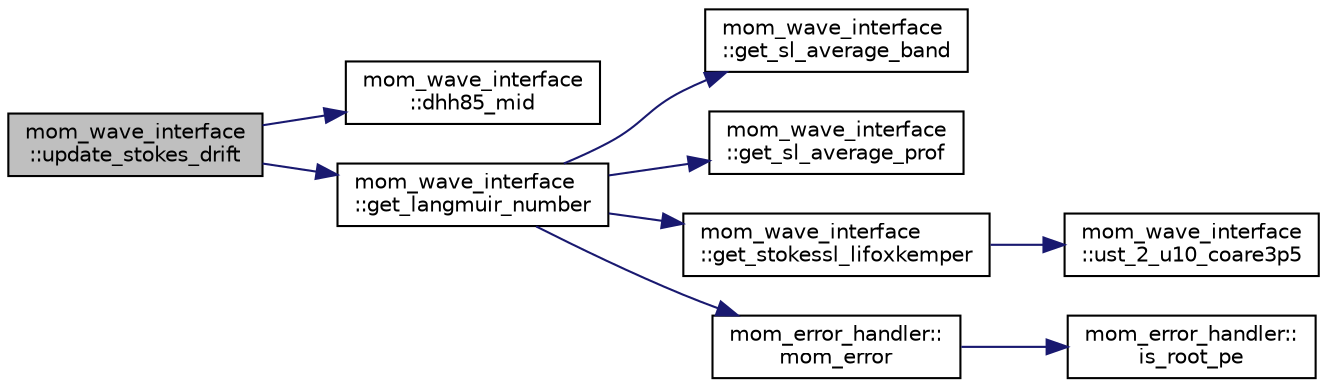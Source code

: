 digraph "mom_wave_interface::update_stokes_drift"
{
 // INTERACTIVE_SVG=YES
 // LATEX_PDF_SIZE
  edge [fontname="Helvetica",fontsize="10",labelfontname="Helvetica",labelfontsize="10"];
  node [fontname="Helvetica",fontsize="10",shape=record];
  rankdir="LR";
  Node1 [label="mom_wave_interface\l::update_stokes_drift",height=0.2,width=0.4,color="black", fillcolor="grey75", style="filled", fontcolor="black",tooltip="Constructs the Stokes Drift profile on the model grid based on desired coupling options."];
  Node1 -> Node2 [color="midnightblue",fontsize="10",style="solid",fontname="Helvetica"];
  Node2 [label="mom_wave_interface\l::dhh85_mid",height=0.2,width=0.4,color="black", fillcolor="white", style="filled",URL="$namespacemom__wave__interface.html#af4594bd7d4bc3eed353357d436a551c4",tooltip="Compute the Stokes drift at a given depth."];
  Node1 -> Node3 [color="midnightblue",fontsize="10",style="solid",fontname="Helvetica"];
  Node3 [label="mom_wave_interface\l::get_langmuir_number",height=0.2,width=0.4,color="black", fillcolor="white", style="filled",URL="$namespacemom__wave__interface.html#aa07c73f561840851981d6a013423dd6e",tooltip="Interface to get Langmuir number based on options stored in wave structure."];
  Node3 -> Node4 [color="midnightblue",fontsize="10",style="solid",fontname="Helvetica"];
  Node4 [label="mom_wave_interface\l::get_sl_average_band",height=0.2,width=0.4,color="black", fillcolor="white", style="filled",URL="$namespacemom__wave__interface.html#a5ebd32de10bed6d66c0a95a4a15cc81a",tooltip="Get SL averaged Stokes drift from the banded Spectrum method."];
  Node3 -> Node5 [color="midnightblue",fontsize="10",style="solid",fontname="Helvetica"];
  Node5 [label="mom_wave_interface\l::get_sl_average_prof",height=0.2,width=0.4,color="black", fillcolor="white", style="filled",URL="$namespacemom__wave__interface.html#ae631a776ca48a5b8be572bed00e6f5c1",tooltip="Get SL Averaged Stokes drift from a Stokes drift Profile."];
  Node3 -> Node6 [color="midnightblue",fontsize="10",style="solid",fontname="Helvetica"];
  Node6 [label="mom_wave_interface\l::get_stokessl_lifoxkemper",height=0.2,width=0.4,color="black", fillcolor="white", style="filled",URL="$namespacemom__wave__interface.html#a42ca9104192ff12c44c28b705d137eb9",tooltip="Get SL averaged Stokes drift from Li/FK 17 method."];
  Node6 -> Node7 [color="midnightblue",fontsize="10",style="solid",fontname="Helvetica"];
  Node7 [label="mom_wave_interface\l::ust_2_u10_coare3p5",height=0.2,width=0.4,color="black", fillcolor="white", style="filled",URL="$namespacemom__wave__interface.html#ae771d75c78a0370ad163edd5b1c19965",tooltip="Computes wind speed from ustar_air based on COARE 3.5 Cd relationship Probably doesn't belong in this..."];
  Node3 -> Node8 [color="midnightblue",fontsize="10",style="solid",fontname="Helvetica"];
  Node8 [label="mom_error_handler::\lmom_error",height=0.2,width=0.4,color="black", fillcolor="white", style="filled",URL="$namespacemom__error__handler.html#a460cfb79a06c29fc249952c2a3710d67",tooltip="This provides a convenient interface for writing an mpp_error message with run-time filter based on a..."];
  Node8 -> Node9 [color="midnightblue",fontsize="10",style="solid",fontname="Helvetica"];
  Node9 [label="mom_error_handler::\lis_root_pe",height=0.2,width=0.4,color="black", fillcolor="white", style="filled",URL="$namespacemom__error__handler.html#ad5f00a53059c72fe2332d1436c80ca71",tooltip="This returns .true. if the current PE is the root PE."];
}
